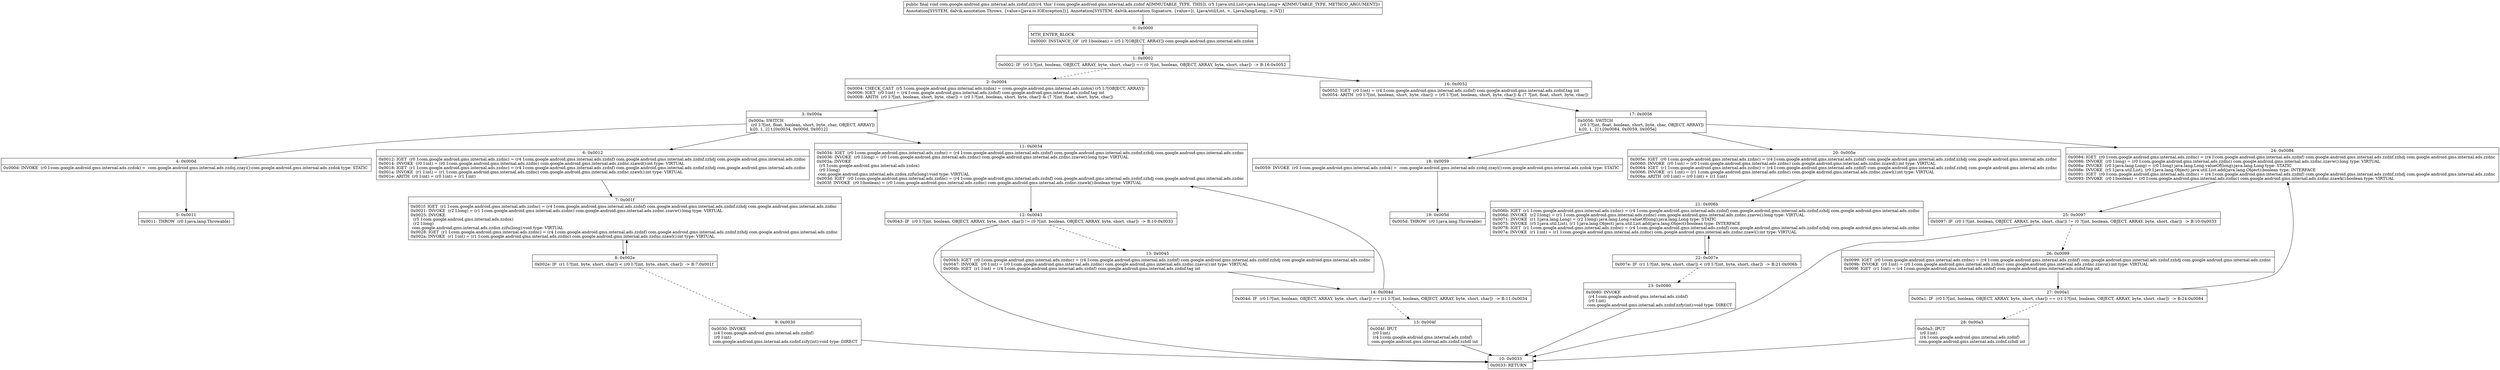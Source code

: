 digraph "CFG forcom.google.android.gms.internal.ads.zzdnf.zzl(Ljava\/util\/List;)V" {
Node_0 [shape=record,label="{0\:\ 0x0000|MTH_ENTER_BLOCK\l|0x0000: INSTANCE_OF  (r0 I:boolean) = (r5 I:?[OBJECT, ARRAY]) com.google.android.gms.internal.ads.zzdox \l}"];
Node_1 [shape=record,label="{1\:\ 0x0002|0x0002: IF  (r0 I:?[int, boolean, OBJECT, ARRAY, byte, short, char]) == (0 ?[int, boolean, OBJECT, ARRAY, byte, short, char])  \-\> B:16:0x0052 \l}"];
Node_2 [shape=record,label="{2\:\ 0x0004|0x0004: CHECK_CAST  (r5 I:com.google.android.gms.internal.ads.zzdox) = (com.google.android.gms.internal.ads.zzdox) (r5 I:?[OBJECT, ARRAY]) \l0x0006: IGET  (r0 I:int) = (r4 I:com.google.android.gms.internal.ads.zzdnf) com.google.android.gms.internal.ads.zzdnf.tag int \l0x0008: ARITH  (r0 I:?[int, boolean, short, byte, char]) = (r0 I:?[int, boolean, short, byte, char]) & (7 ?[int, float, short, byte, char]) \l}"];
Node_3 [shape=record,label="{3\:\ 0x000a|0x000a: SWITCH  \l  (r0 I:?[int, float, boolean, short, byte, char, OBJECT, ARRAY])\l k:[0, 1, 2] t:[0x0034, 0x000d, 0x0012] \l}"];
Node_4 [shape=record,label="{4\:\ 0x000d|0x000d: INVOKE  (r0 I:com.google.android.gms.internal.ads.zzdok) =  com.google.android.gms.internal.ads.zzdoj.zzayi():com.google.android.gms.internal.ads.zzdok type: STATIC \l}"];
Node_5 [shape=record,label="{5\:\ 0x0011|0x0011: THROW  (r0 I:java.lang.Throwable) \l}"];
Node_6 [shape=record,label="{6\:\ 0x0012|0x0012: IGET  (r0 I:com.google.android.gms.internal.ads.zzdnc) = (r4 I:com.google.android.gms.internal.ads.zzdnf) com.google.android.gms.internal.ads.zzdnf.zzhdj com.google.android.gms.internal.ads.zzdnc \l0x0014: INVOKE  (r0 I:int) = (r0 I:com.google.android.gms.internal.ads.zzdnc) com.google.android.gms.internal.ads.zzdnc.zzawd():int type: VIRTUAL \l0x0018: IGET  (r1 I:com.google.android.gms.internal.ads.zzdnc) = (r4 I:com.google.android.gms.internal.ads.zzdnf) com.google.android.gms.internal.ads.zzdnf.zzhdj com.google.android.gms.internal.ads.zzdnc \l0x001a: INVOKE  (r1 I:int) = (r1 I:com.google.android.gms.internal.ads.zzdnc) com.google.android.gms.internal.ads.zzdnc.zzawl():int type: VIRTUAL \l0x001e: ARITH  (r0 I:int) = (r0 I:int) + (r1 I:int) \l}"];
Node_7 [shape=record,label="{7\:\ 0x001f|0x001f: IGET  (r1 I:com.google.android.gms.internal.ads.zzdnc) = (r4 I:com.google.android.gms.internal.ads.zzdnf) com.google.android.gms.internal.ads.zzdnf.zzhdj com.google.android.gms.internal.ads.zzdnc \l0x0021: INVOKE  (r2 I:long) = (r1 I:com.google.android.gms.internal.ads.zzdnc) com.google.android.gms.internal.ads.zzdnc.zzavw():long type: VIRTUAL \l0x0025: INVOKE  \l  (r5 I:com.google.android.gms.internal.ads.zzdox)\l  (r2 I:long)\l com.google.android.gms.internal.ads.zzdox.zzfu(long):void type: VIRTUAL \l0x0028: IGET  (r1 I:com.google.android.gms.internal.ads.zzdnc) = (r4 I:com.google.android.gms.internal.ads.zzdnf) com.google.android.gms.internal.ads.zzdnf.zzhdj com.google.android.gms.internal.ads.zzdnc \l0x002a: INVOKE  (r1 I:int) = (r1 I:com.google.android.gms.internal.ads.zzdnc) com.google.android.gms.internal.ads.zzdnc.zzawl():int type: VIRTUAL \l}"];
Node_8 [shape=record,label="{8\:\ 0x002e|0x002e: IF  (r1 I:?[int, byte, short, char]) \< (r0 I:?[int, byte, short, char])  \-\> B:7:0x001f \l}"];
Node_9 [shape=record,label="{9\:\ 0x0030|0x0030: INVOKE  \l  (r4 I:com.google.android.gms.internal.ads.zzdnf)\l  (r0 I:int)\l com.google.android.gms.internal.ads.zzdnf.zzfy(int):void type: DIRECT \l}"];
Node_10 [shape=record,label="{10\:\ 0x0033|0x0033: RETURN   \l}"];
Node_11 [shape=record,label="{11\:\ 0x0034|0x0034: IGET  (r0 I:com.google.android.gms.internal.ads.zzdnc) = (r4 I:com.google.android.gms.internal.ads.zzdnf) com.google.android.gms.internal.ads.zzdnf.zzhdj com.google.android.gms.internal.ads.zzdnc \l0x0036: INVOKE  (r0 I:long) = (r0 I:com.google.android.gms.internal.ads.zzdnc) com.google.android.gms.internal.ads.zzdnc.zzavw():long type: VIRTUAL \l0x003a: INVOKE  \l  (r5 I:com.google.android.gms.internal.ads.zzdox)\l  (r0 I:long)\l com.google.android.gms.internal.ads.zzdox.zzfu(long):void type: VIRTUAL \l0x003d: IGET  (r0 I:com.google.android.gms.internal.ads.zzdnc) = (r4 I:com.google.android.gms.internal.ads.zzdnf) com.google.android.gms.internal.ads.zzdnf.zzhdj com.google.android.gms.internal.ads.zzdnc \l0x003f: INVOKE  (r0 I:boolean) = (r0 I:com.google.android.gms.internal.ads.zzdnc) com.google.android.gms.internal.ads.zzdnc.zzawk():boolean type: VIRTUAL \l}"];
Node_12 [shape=record,label="{12\:\ 0x0043|0x0043: IF  (r0 I:?[int, boolean, OBJECT, ARRAY, byte, short, char]) != (0 ?[int, boolean, OBJECT, ARRAY, byte, short, char])  \-\> B:10:0x0033 \l}"];
Node_13 [shape=record,label="{13\:\ 0x0045|0x0045: IGET  (r0 I:com.google.android.gms.internal.ads.zzdnc) = (r4 I:com.google.android.gms.internal.ads.zzdnf) com.google.android.gms.internal.ads.zzdnf.zzhdj com.google.android.gms.internal.ads.zzdnc \l0x0047: INVOKE  (r0 I:int) = (r0 I:com.google.android.gms.internal.ads.zzdnc) com.google.android.gms.internal.ads.zzdnc.zzavu():int type: VIRTUAL \l0x004b: IGET  (r1 I:int) = (r4 I:com.google.android.gms.internal.ads.zzdnf) com.google.android.gms.internal.ads.zzdnf.tag int \l}"];
Node_14 [shape=record,label="{14\:\ 0x004d|0x004d: IF  (r0 I:?[int, boolean, OBJECT, ARRAY, byte, short, char]) == (r1 I:?[int, boolean, OBJECT, ARRAY, byte, short, char])  \-\> B:11:0x0034 \l}"];
Node_15 [shape=record,label="{15\:\ 0x004f|0x004f: IPUT  \l  (r0 I:int)\l  (r4 I:com.google.android.gms.internal.ads.zzdnf)\l com.google.android.gms.internal.ads.zzdnf.zzhdl int \l}"];
Node_16 [shape=record,label="{16\:\ 0x0052|0x0052: IGET  (r0 I:int) = (r4 I:com.google.android.gms.internal.ads.zzdnf) com.google.android.gms.internal.ads.zzdnf.tag int \l0x0054: ARITH  (r0 I:?[int, boolean, short, byte, char]) = (r0 I:?[int, boolean, short, byte, char]) & (7 ?[int, float, short, byte, char]) \l}"];
Node_17 [shape=record,label="{17\:\ 0x0056|0x0056: SWITCH  \l  (r0 I:?[int, float, boolean, short, byte, char, OBJECT, ARRAY])\l k:[0, 1, 2] t:[0x0084, 0x0059, 0x005e] \l}"];
Node_18 [shape=record,label="{18\:\ 0x0059|0x0059: INVOKE  (r0 I:com.google.android.gms.internal.ads.zzdok) =  com.google.android.gms.internal.ads.zzdoj.zzayi():com.google.android.gms.internal.ads.zzdok type: STATIC \l}"];
Node_19 [shape=record,label="{19\:\ 0x005d|0x005d: THROW  (r0 I:java.lang.Throwable) \l}"];
Node_20 [shape=record,label="{20\:\ 0x005e|0x005e: IGET  (r0 I:com.google.android.gms.internal.ads.zzdnc) = (r4 I:com.google.android.gms.internal.ads.zzdnf) com.google.android.gms.internal.ads.zzdnf.zzhdj com.google.android.gms.internal.ads.zzdnc \l0x0060: INVOKE  (r0 I:int) = (r0 I:com.google.android.gms.internal.ads.zzdnc) com.google.android.gms.internal.ads.zzdnc.zzawd():int type: VIRTUAL \l0x0064: IGET  (r1 I:com.google.android.gms.internal.ads.zzdnc) = (r4 I:com.google.android.gms.internal.ads.zzdnf) com.google.android.gms.internal.ads.zzdnf.zzhdj com.google.android.gms.internal.ads.zzdnc \l0x0066: INVOKE  (r1 I:int) = (r1 I:com.google.android.gms.internal.ads.zzdnc) com.google.android.gms.internal.ads.zzdnc.zzawl():int type: VIRTUAL \l0x006a: ARITH  (r0 I:int) = (r0 I:int) + (r1 I:int) \l}"];
Node_21 [shape=record,label="{21\:\ 0x006b|0x006b: IGET  (r1 I:com.google.android.gms.internal.ads.zzdnc) = (r4 I:com.google.android.gms.internal.ads.zzdnf) com.google.android.gms.internal.ads.zzdnf.zzhdj com.google.android.gms.internal.ads.zzdnc \l0x006d: INVOKE  (r2 I:long) = (r1 I:com.google.android.gms.internal.ads.zzdnc) com.google.android.gms.internal.ads.zzdnc.zzavw():long type: VIRTUAL \l0x0071: INVOKE  (r1 I:java.lang.Long) = (r2 I:long) java.lang.Long.valueOf(long):java.lang.Long type: STATIC \l0x0075: INVOKE  (r5 I:java.util.List), (r1 I:java.lang.Object) java.util.List.add(java.lang.Object):boolean type: INTERFACE \l0x0078: IGET  (r1 I:com.google.android.gms.internal.ads.zzdnc) = (r4 I:com.google.android.gms.internal.ads.zzdnf) com.google.android.gms.internal.ads.zzdnf.zzhdj com.google.android.gms.internal.ads.zzdnc \l0x007a: INVOKE  (r1 I:int) = (r1 I:com.google.android.gms.internal.ads.zzdnc) com.google.android.gms.internal.ads.zzdnc.zzawl():int type: VIRTUAL \l}"];
Node_22 [shape=record,label="{22\:\ 0x007e|0x007e: IF  (r1 I:?[int, byte, short, char]) \< (r0 I:?[int, byte, short, char])  \-\> B:21:0x006b \l}"];
Node_23 [shape=record,label="{23\:\ 0x0080|0x0080: INVOKE  \l  (r4 I:com.google.android.gms.internal.ads.zzdnf)\l  (r0 I:int)\l com.google.android.gms.internal.ads.zzdnf.zzfy(int):void type: DIRECT \l}"];
Node_24 [shape=record,label="{24\:\ 0x0084|0x0084: IGET  (r0 I:com.google.android.gms.internal.ads.zzdnc) = (r4 I:com.google.android.gms.internal.ads.zzdnf) com.google.android.gms.internal.ads.zzdnf.zzhdj com.google.android.gms.internal.ads.zzdnc \l0x0086: INVOKE  (r0 I:long) = (r0 I:com.google.android.gms.internal.ads.zzdnc) com.google.android.gms.internal.ads.zzdnc.zzavw():long type: VIRTUAL \l0x008a: INVOKE  (r0 I:java.lang.Long) = (r0 I:long) java.lang.Long.valueOf(long):java.lang.Long type: STATIC \l0x008e: INVOKE  (r5 I:java.util.List), (r0 I:java.lang.Object) java.util.List.add(java.lang.Object):boolean type: INTERFACE \l0x0091: IGET  (r0 I:com.google.android.gms.internal.ads.zzdnc) = (r4 I:com.google.android.gms.internal.ads.zzdnf) com.google.android.gms.internal.ads.zzdnf.zzhdj com.google.android.gms.internal.ads.zzdnc \l0x0093: INVOKE  (r0 I:boolean) = (r0 I:com.google.android.gms.internal.ads.zzdnc) com.google.android.gms.internal.ads.zzdnc.zzawk():boolean type: VIRTUAL \l}"];
Node_25 [shape=record,label="{25\:\ 0x0097|0x0097: IF  (r0 I:?[int, boolean, OBJECT, ARRAY, byte, short, char]) != (0 ?[int, boolean, OBJECT, ARRAY, byte, short, char])  \-\> B:10:0x0033 \l}"];
Node_26 [shape=record,label="{26\:\ 0x0099|0x0099: IGET  (r0 I:com.google.android.gms.internal.ads.zzdnc) = (r4 I:com.google.android.gms.internal.ads.zzdnf) com.google.android.gms.internal.ads.zzdnf.zzhdj com.google.android.gms.internal.ads.zzdnc \l0x009b: INVOKE  (r0 I:int) = (r0 I:com.google.android.gms.internal.ads.zzdnc) com.google.android.gms.internal.ads.zzdnc.zzavu():int type: VIRTUAL \l0x009f: IGET  (r1 I:int) = (r4 I:com.google.android.gms.internal.ads.zzdnf) com.google.android.gms.internal.ads.zzdnf.tag int \l}"];
Node_27 [shape=record,label="{27\:\ 0x00a1|0x00a1: IF  (r0 I:?[int, boolean, OBJECT, ARRAY, byte, short, char]) == (r1 I:?[int, boolean, OBJECT, ARRAY, byte, short, char])  \-\> B:24:0x0084 \l}"];
Node_28 [shape=record,label="{28\:\ 0x00a3|0x00a3: IPUT  \l  (r0 I:int)\l  (r4 I:com.google.android.gms.internal.ads.zzdnf)\l com.google.android.gms.internal.ads.zzdnf.zzhdl int \l}"];
MethodNode[shape=record,label="{public final void com.google.android.gms.internal.ads.zzdnf.zzl((r4 'this' I:com.google.android.gms.internal.ads.zzdnf A[IMMUTABLE_TYPE, THIS]), (r5 I:java.util.List\<java.lang.Long\> A[IMMUTABLE_TYPE, METHOD_ARGUMENT]))  | Annotation[SYSTEM, dalvik.annotation.Throws, \{value=[java.io.IOException]\}], Annotation[SYSTEM, dalvik.annotation.Signature, \{value=[(, Ljava\/util\/List, \<, Ljava\/lang\/Long;, \>;)V]\}]\l}"];
MethodNode -> Node_0;
Node_0 -> Node_1;
Node_1 -> Node_2[style=dashed];
Node_1 -> Node_16;
Node_2 -> Node_3;
Node_3 -> Node_4;
Node_3 -> Node_6;
Node_3 -> Node_11;
Node_4 -> Node_5;
Node_6 -> Node_7;
Node_7 -> Node_8;
Node_8 -> Node_7;
Node_8 -> Node_9[style=dashed];
Node_9 -> Node_10;
Node_11 -> Node_12;
Node_12 -> Node_10;
Node_12 -> Node_13[style=dashed];
Node_13 -> Node_14;
Node_14 -> Node_11;
Node_14 -> Node_15[style=dashed];
Node_15 -> Node_10;
Node_16 -> Node_17;
Node_17 -> Node_18;
Node_17 -> Node_20;
Node_17 -> Node_24;
Node_18 -> Node_19;
Node_20 -> Node_21;
Node_21 -> Node_22;
Node_22 -> Node_21;
Node_22 -> Node_23[style=dashed];
Node_23 -> Node_10;
Node_24 -> Node_25;
Node_25 -> Node_10;
Node_25 -> Node_26[style=dashed];
Node_26 -> Node_27;
Node_27 -> Node_24;
Node_27 -> Node_28[style=dashed];
Node_28 -> Node_10;
}

